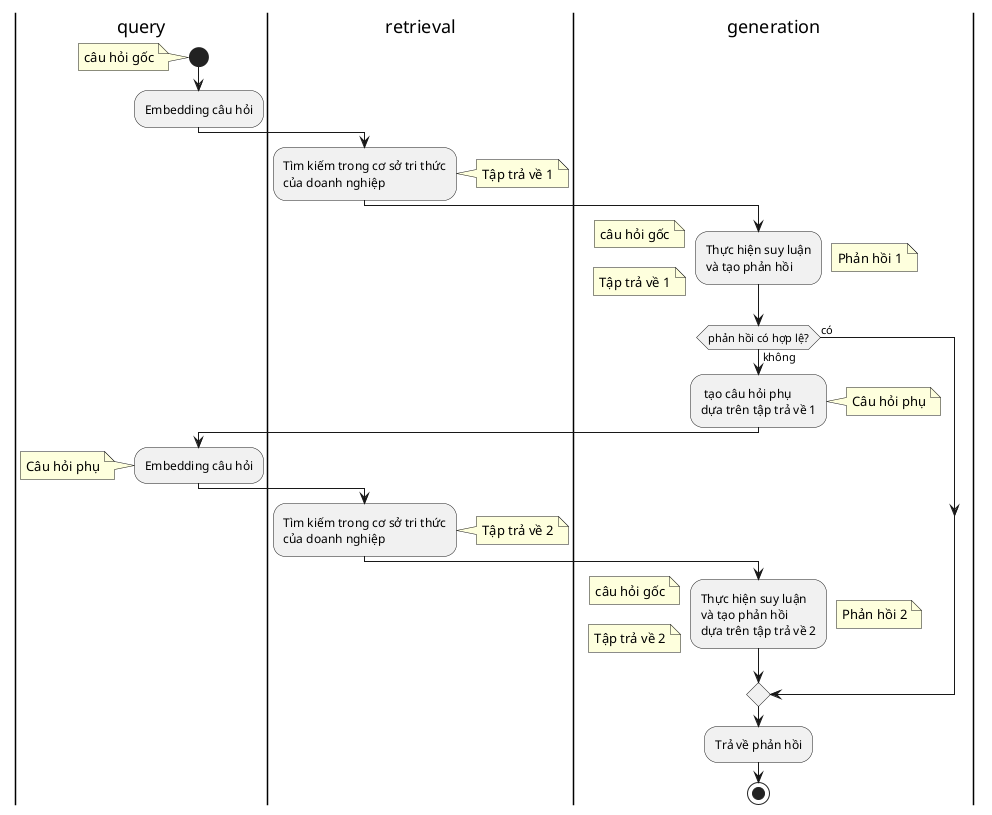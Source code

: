 @startuml
|query|
start
note left
câu hỏi gốc
end note
:Embedding câu hỏi;
|retrieval|
:Tìm kiếm trong cơ sở tri thức
của doanh nghiệp;
note right 
    Tập trả về 1
end note
|generation|
:Thực hiện suy luận
và tạo phản hồi;
note right 
    Phản hồi 1
end note
note left
câu hỏi gốc
end note
note left
Tập trả về 1
end note
if (phản hồi có hợp lệ?) then (không)
    : tạo câu hỏi phụ
    dựa trên tập trả về 1;
        note right 
            Câu hỏi phụ
        end note
    |query|
        :Embedding câu hỏi;
        note left
            Câu hỏi phụ
        end note
    |retrieval|
        :Tìm kiếm trong cơ sở tri thức
        của doanh nghiệp;
            note right 
                Tập trả về 2
            end note
    |generation|
        :Thực hiện suy luận
        và tạo phản hồi
        dựa trên tập trả về 2;
            note right 
                Phản hồi 2
            end note
            note left
            câu hỏi gốc
            end note
            note left
            Tập trả về 2
            end note
    else (có)
endif
:Trả về phản hồi;
stop
@enduml